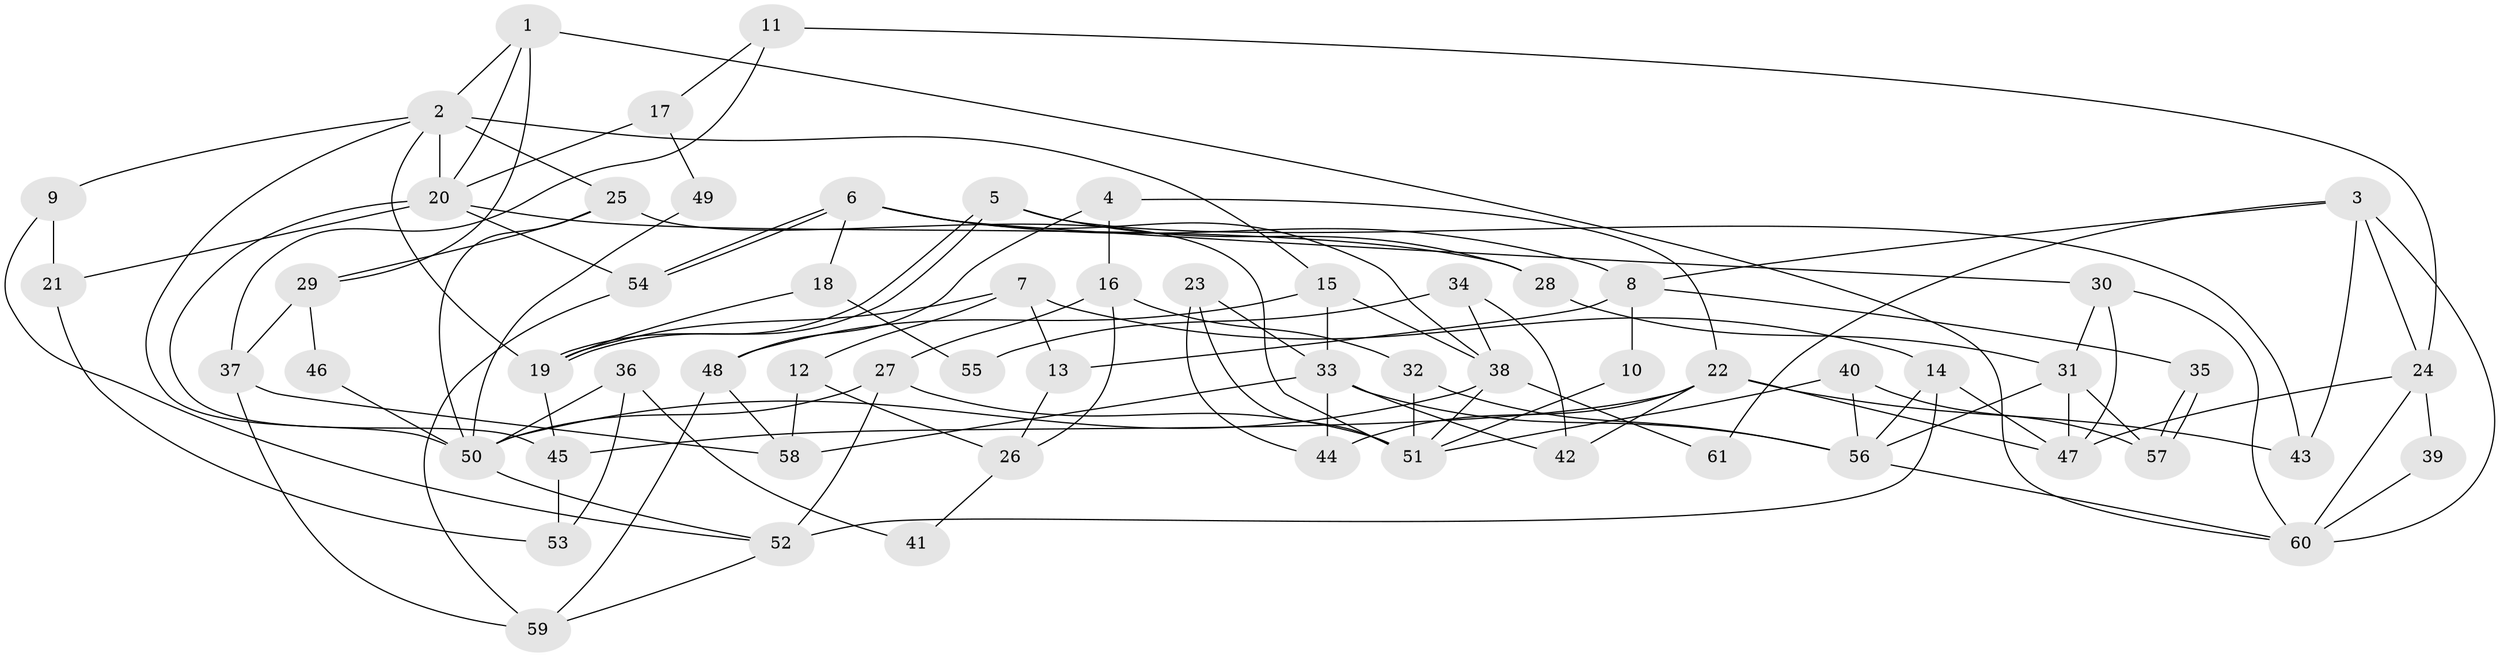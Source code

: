 // Generated by graph-tools (version 1.1) at 2025/36/03/09/25 02:36:24]
// undirected, 61 vertices, 122 edges
graph export_dot {
graph [start="1"]
  node [color=gray90,style=filled];
  1;
  2;
  3;
  4;
  5;
  6;
  7;
  8;
  9;
  10;
  11;
  12;
  13;
  14;
  15;
  16;
  17;
  18;
  19;
  20;
  21;
  22;
  23;
  24;
  25;
  26;
  27;
  28;
  29;
  30;
  31;
  32;
  33;
  34;
  35;
  36;
  37;
  38;
  39;
  40;
  41;
  42;
  43;
  44;
  45;
  46;
  47;
  48;
  49;
  50;
  51;
  52;
  53;
  54;
  55;
  56;
  57;
  58;
  59;
  60;
  61;
  1 -- 60;
  1 -- 29;
  1 -- 2;
  1 -- 20;
  2 -- 50;
  2 -- 9;
  2 -- 15;
  2 -- 19;
  2 -- 20;
  2 -- 25;
  3 -- 60;
  3 -- 43;
  3 -- 8;
  3 -- 24;
  3 -- 61;
  4 -- 22;
  4 -- 16;
  4 -- 48;
  5 -- 19;
  5 -- 19;
  5 -- 28;
  5 -- 43;
  6 -- 54;
  6 -- 54;
  6 -- 38;
  6 -- 8;
  6 -- 18;
  6 -- 30;
  7 -- 14;
  7 -- 19;
  7 -- 12;
  7 -- 13;
  8 -- 10;
  8 -- 13;
  8 -- 35;
  9 -- 52;
  9 -- 21;
  10 -- 51;
  11 -- 24;
  11 -- 37;
  11 -- 17;
  12 -- 58;
  12 -- 26;
  13 -- 26;
  14 -- 56;
  14 -- 47;
  14 -- 52;
  15 -- 48;
  15 -- 33;
  15 -- 38;
  16 -- 26;
  16 -- 27;
  16 -- 32;
  17 -- 20;
  17 -- 49;
  18 -- 19;
  18 -- 55;
  19 -- 45;
  20 -- 21;
  20 -- 28;
  20 -- 45;
  20 -- 54;
  21 -- 53;
  22 -- 45;
  22 -- 47;
  22 -- 42;
  22 -- 43;
  22 -- 44;
  23 -- 44;
  23 -- 33;
  23 -- 51;
  24 -- 47;
  24 -- 39;
  24 -- 60;
  25 -- 51;
  25 -- 29;
  25 -- 50;
  26 -- 41;
  27 -- 51;
  27 -- 50;
  27 -- 52;
  28 -- 31;
  29 -- 37;
  29 -- 46;
  30 -- 31;
  30 -- 47;
  30 -- 60;
  31 -- 57;
  31 -- 56;
  31 -- 47;
  32 -- 51;
  32 -- 56;
  33 -- 56;
  33 -- 42;
  33 -- 44;
  33 -- 58;
  34 -- 42;
  34 -- 38;
  34 -- 55;
  35 -- 57;
  35 -- 57;
  36 -- 53;
  36 -- 50;
  36 -- 41;
  37 -- 58;
  37 -- 59;
  38 -- 50;
  38 -- 51;
  38 -- 61;
  39 -- 60;
  40 -- 51;
  40 -- 56;
  40 -- 57;
  45 -- 53;
  46 -- 50;
  48 -- 59;
  48 -- 58;
  49 -- 50;
  50 -- 52;
  52 -- 59;
  54 -- 59;
  56 -- 60;
}
